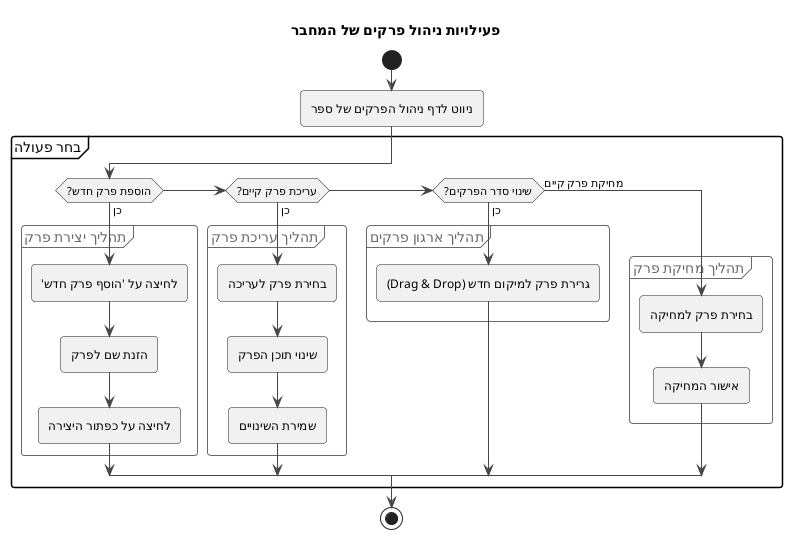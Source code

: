 @startuml
!theme vibrant

title פעילויות ניהול פרקים של המחבר

start
:ניווט לדף ניהול הפרקים של ספר;

partition "בחר פעולה" {
  if (הוספת פרק חדש?) then (כן)
    group תהליך יצירת פרק
      :לחיצה על 'הוסף פרק חדש';
      :הזנת שם לפרק;
      :לחיצה על כפתור היצירה;
    end group

  else if (עריכת פרק קיים?) then (כן)
    group תהליך עריכת פרק
      :בחירת פרק לעריכה;
      :שינוי תוכן הפרק;
      :שמירת השינויים;
    end group
    
  else if (שינוי סדר הפרקים?) then (כן)
    group תהליך ארגון פרקים
      :גרירת פרק למיקום חדש (Drag & Drop);
    end group

  else (מחיקת פרק קיים)
    group תהליך מחיקת פרק
      :בחירת פרק למחיקה;
      :אישור המחיקה;
    end group
  endif
}

stop

@enduml

